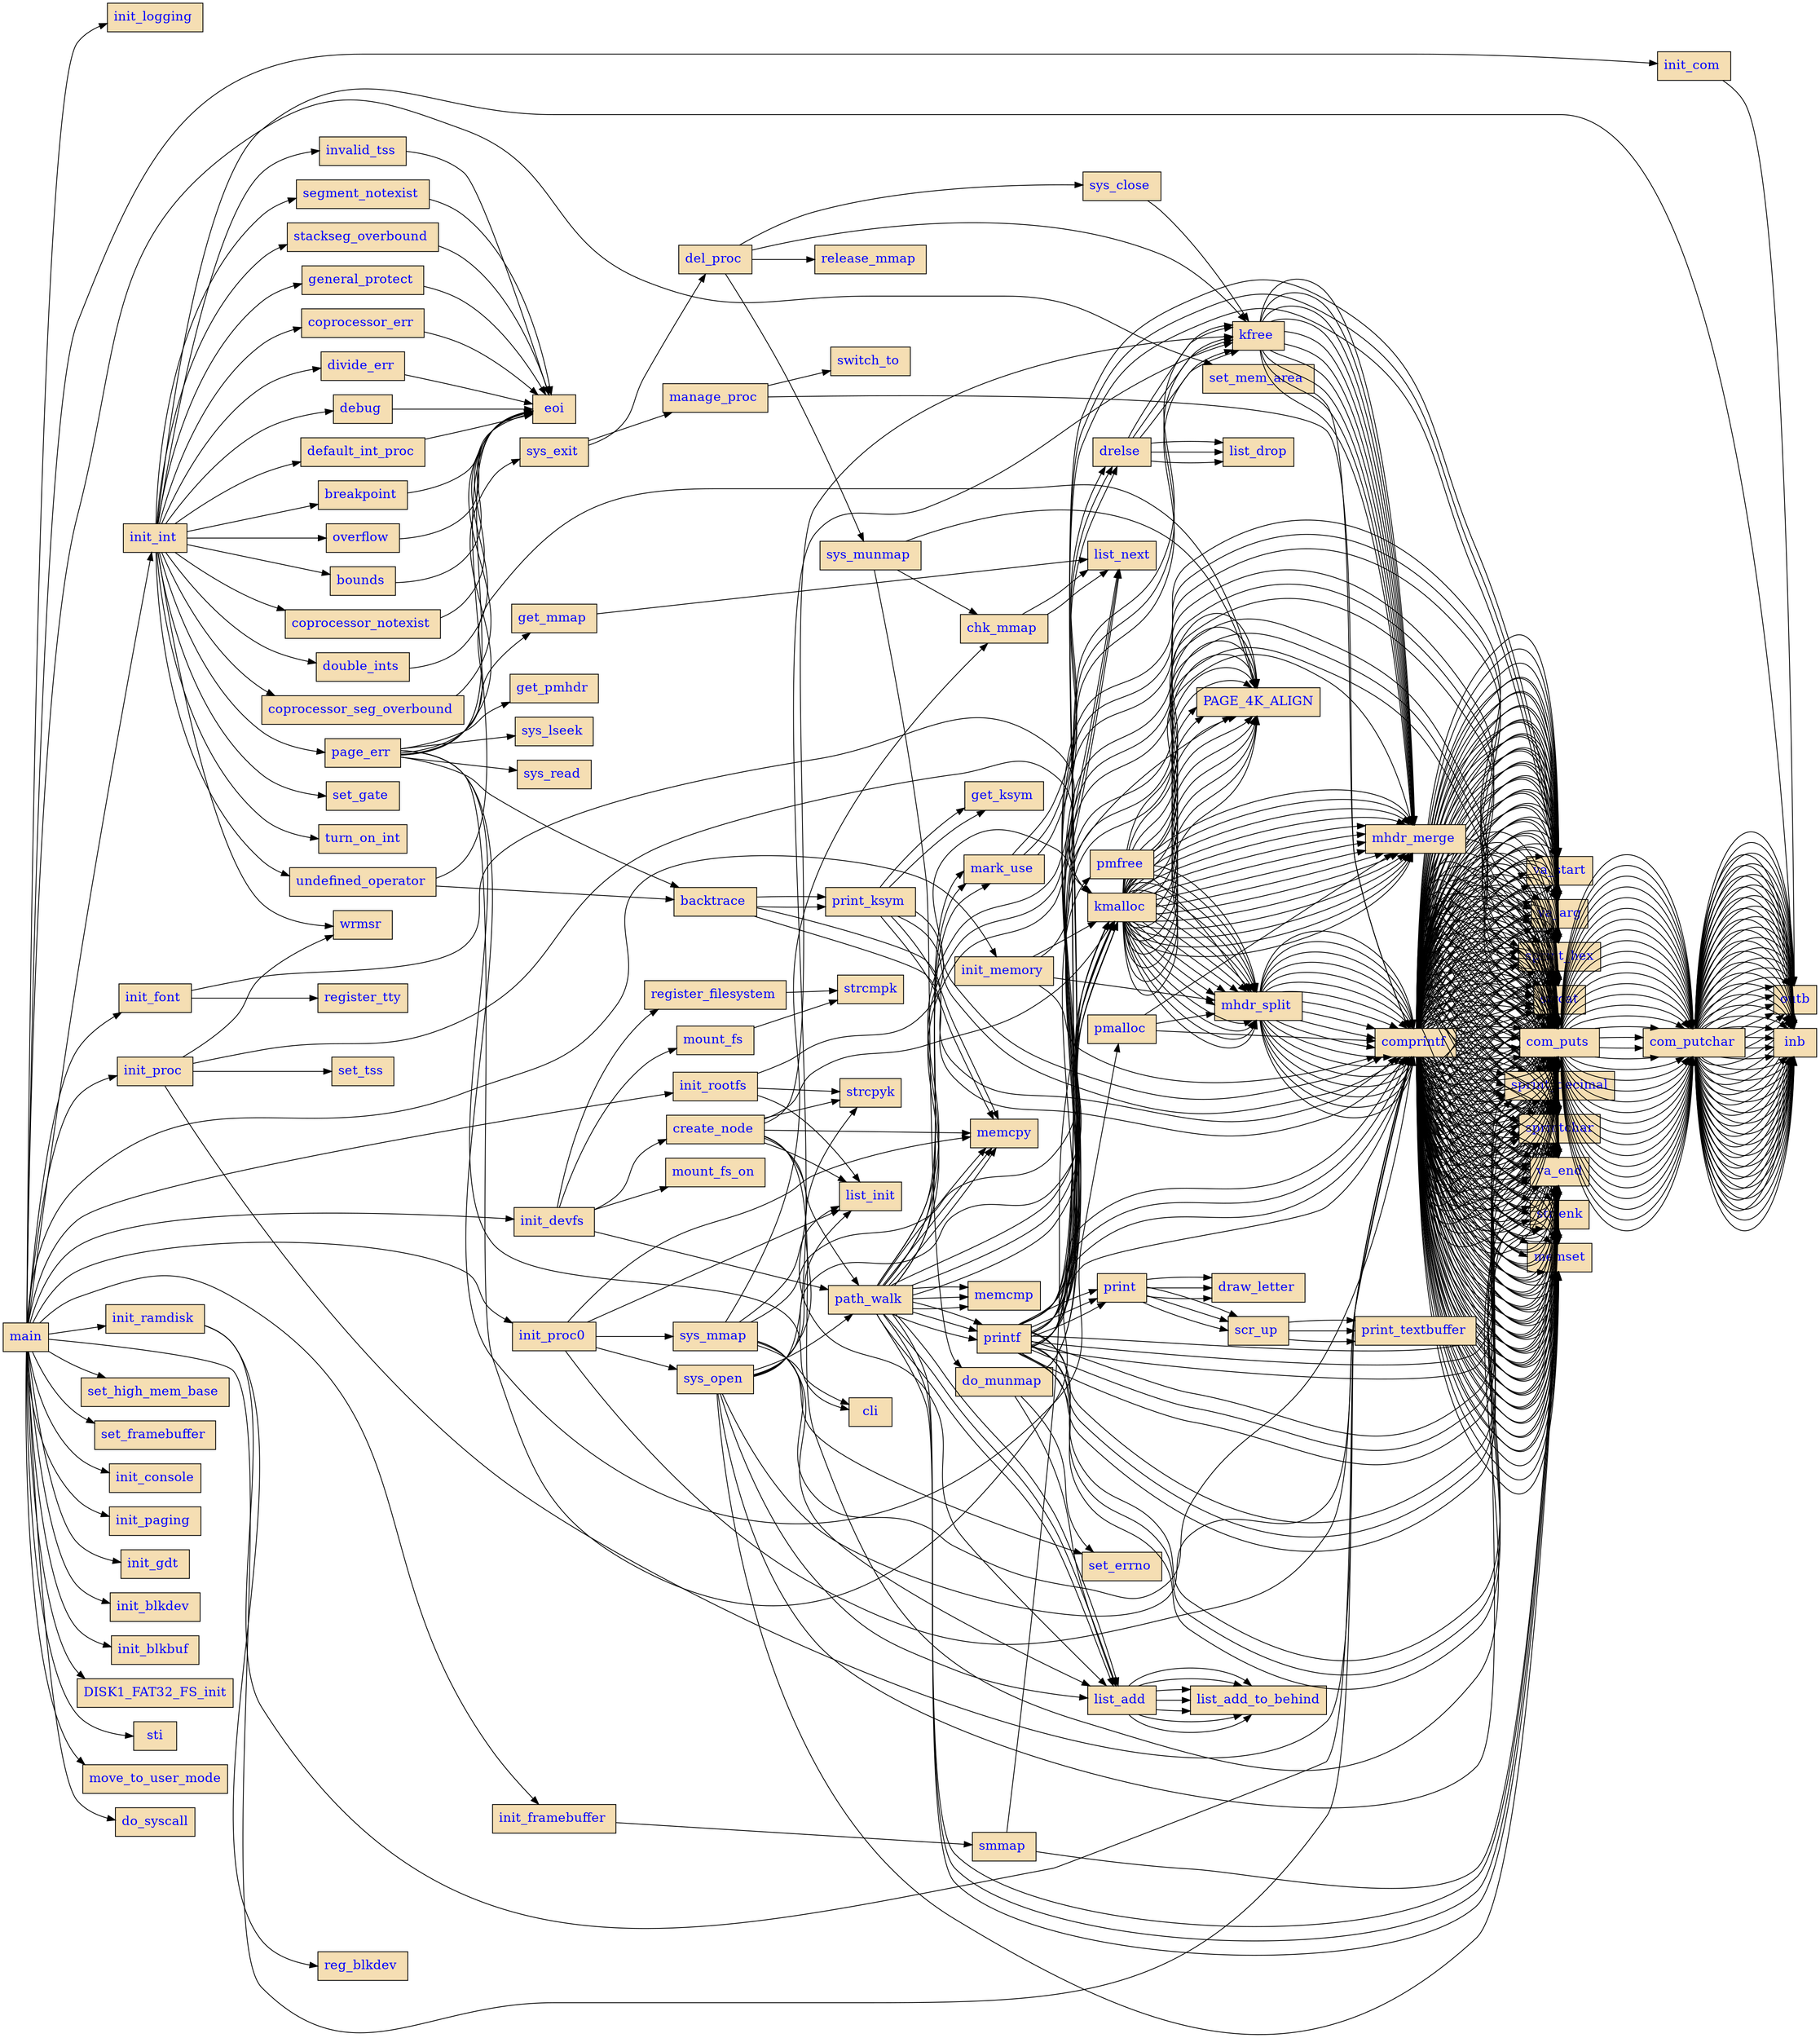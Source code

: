 digraph G{
	rankdir=LR;
	size="1920,1080";
	node [fontsize=16,fontcolor=blue,style=filled,fillcolor=Wheat,shape=box];
	"main" -> "init_logging ";
	"main" -> "init_com ";
	"init_com " -> "outb";
	"main" -> "comprintf ";
	"comprintf " -> "strlenk";
	"comprintf " -> "memset";
	"comprintf " -> "va_start";
	"comprintf " -> "va_arg";
	"comprintf " -> "sprint_hex";
	"comprintf " -> "strcat";
	"comprintf " -> "sprint_decimal";
	"comprintf " -> "sprintchar";
	"comprintf " -> "va_end";
	"comprintf " -> "com_puts ";
	"com_puts " -> "com_putchar ";
	"com_putchar " -> "inb";
	"com_putchar " -> "outb";
	"main" -> "set_high_mem_base ";
	"main" -> "set_mem_area ";
	"set_mem_area " -> "comprintf ";
	"comprintf " -> "strlenk";
	"comprintf " -> "memset";
	"comprintf " -> "va_start";
	"comprintf " -> "va_arg";
	"comprintf " -> "sprint_hex";
	"comprintf " -> "strcat";
	"comprintf " -> "sprint_decimal";
	"comprintf " -> "sprintchar";
	"comprintf " -> "va_end";
	"comprintf " -> "com_puts ";
	"com_puts " -> "com_putchar ";
	"com_putchar " -> "inb";
	"com_putchar " -> "outb";
	"main" -> "set_framebuffer ";
	"main" -> "init_memory ";
	"init_memory " -> "PAGE_4K_ALIGN";
	"init_memory " -> "comprintf ";
	"comprintf " -> "strlenk";
	"comprintf " -> "memset";
	"comprintf " -> "va_start";
	"comprintf " -> "va_arg";
	"comprintf " -> "sprint_hex";
	"comprintf " -> "strcat";
	"comprintf " -> "sprint_decimal";
	"comprintf " -> "sprintchar";
	"comprintf " -> "va_end";
	"comprintf " -> "com_puts ";
	"com_puts " -> "com_putchar ";
	"com_putchar " -> "inb";
	"com_putchar " -> "outb";
	"init_memory " -> "kmalloc ";
	"kmalloc " -> "PAGE_4K_ALIGN";
	"kmalloc " -> "mhdr_split ";
	"mhdr_split " -> "comprintf ";
	"comprintf " -> "strlenk";
	"comprintf " -> "memset";
	"comprintf " -> "va_start";
	"comprintf " -> "va_arg";
	"comprintf " -> "sprint_hex";
	"comprintf " -> "strcat";
	"comprintf " -> "sprint_decimal";
	"comprintf " -> "sprintchar";
	"comprintf " -> "va_end";
	"comprintf " -> "com_puts ";
	"com_puts " -> "com_putchar ";
	"com_putchar " -> "inb";
	"com_putchar " -> "outb";
	"kmalloc " -> "mhdr_merge ";
	"init_memory " -> "mhdr_split ";
	"mhdr_split " -> "comprintf ";
	"comprintf " -> "strlenk";
	"comprintf " -> "memset";
	"comprintf " -> "va_start";
	"comprintf " -> "va_arg";
	"comprintf " -> "sprint_hex";
	"comprintf " -> "strcat";
	"comprintf " -> "sprint_decimal";
	"comprintf " -> "sprintchar";
	"comprintf " -> "va_end";
	"comprintf " -> "com_puts ";
	"com_puts " -> "com_putchar ";
	"com_putchar " -> "inb";
	"com_putchar " -> "outb";
	"main" -> "init_int ";
	"init_int " -> "set_gate ";
	"init_int " -> "divide_err ";
	"divide_err " -> "eoi";
	"init_int " -> "debug ";
	"debug " -> "eoi";
	"init_int " -> "default_int_proc ";
	"default_int_proc " -> "eoi";
	"init_int " -> "breakpoint ";
	"breakpoint " -> "eoi";
	"init_int " -> "overflow ";
	"overflow " -> "eoi";
	"init_int " -> "bounds ";
	"bounds " -> "eoi";
	"init_int " -> "undefined_operator ";
	"undefined_operator " -> "eoi";
	"undefined_operator " -> "backtrace ";
	"backtrace " -> "comprintf ";
	"comprintf " -> "strlenk";
	"comprintf " -> "memset";
	"comprintf " -> "va_start";
	"comprintf " -> "va_arg";
	"comprintf " -> "sprint_hex";
	"comprintf " -> "strcat";
	"comprintf " -> "sprint_decimal";
	"comprintf " -> "sprintchar";
	"comprintf " -> "va_end";
	"comprintf " -> "com_puts ";
	"com_puts " -> "com_putchar ";
	"com_putchar " -> "inb";
	"com_putchar " -> "outb";
	"backtrace " -> "print_ksym ";
	"print_ksym " -> "get_ksym ";
	"print_ksym " -> "comprintf ";
	"comprintf " -> "strlenk";
	"comprintf " -> "memset";
	"comprintf " -> "va_start";
	"comprintf " -> "va_arg";
	"comprintf " -> "sprint_hex";
	"comprintf " -> "strcat";
	"comprintf " -> "sprint_decimal";
	"comprintf " -> "sprintchar";
	"comprintf " -> "va_end";
	"comprintf " -> "com_puts ";
	"com_puts " -> "com_putchar ";
	"com_putchar " -> "inb";
	"com_putchar " -> "outb";
	"print_ksym " -> "memcpy";
	"init_int " -> "coprocessor_notexist ";
	"coprocessor_notexist " -> "eoi";
	"init_int " -> "double_ints ";
	"double_ints " -> "eoi";
	"init_int " -> "coprocessor_seg_overbound ";
	"coprocessor_seg_overbound " -> "eoi";
	"init_int " -> "invalid_tss ";
	"invalid_tss " -> "eoi";
	"init_int " -> "segment_notexist ";
	"segment_notexist " -> "eoi";
	"init_int " -> "stackseg_overbound ";
	"stackseg_overbound " -> "eoi";
	"init_int " -> "general_protect ";
	"general_protect " -> "eoi";
	"init_int " -> "page_err ";
	"page_err " -> "cli";
	"page_err " -> "comprintf ";
	"comprintf " -> "strlenk";
	"comprintf " -> "memset";
	"comprintf " -> "va_start";
	"comprintf " -> "va_arg";
	"comprintf " -> "sprint_hex";
	"comprintf " -> "strcat";
	"comprintf " -> "sprint_decimal";
	"comprintf " -> "sprintchar";
	"comprintf " -> "va_end";
	"comprintf " -> "com_puts ";
	"com_puts " -> "com_putchar ";
	"com_putchar " -> "inb";
	"com_putchar " -> "outb";
	"page_err " -> "backtrace ";
	"backtrace " -> "comprintf ";
	"comprintf " -> "strlenk";
	"comprintf " -> "memset";
	"comprintf " -> "va_start";
	"comprintf " -> "va_arg";
	"comprintf " -> "sprint_hex";
	"comprintf " -> "strcat";
	"comprintf " -> "sprint_decimal";
	"comprintf " -> "sprintchar";
	"comprintf " -> "va_end";
	"comprintf " -> "com_puts ";
	"com_puts " -> "com_putchar ";
	"com_putchar " -> "inb";
	"com_putchar " -> "outb";
	"backtrace " -> "print_ksym ";
	"print_ksym " -> "get_ksym ";
	"print_ksym " -> "comprintf ";
	"comprintf " -> "strlenk";
	"comprintf " -> "memset";
	"comprintf " -> "va_start";
	"comprintf " -> "va_arg";
	"comprintf " -> "sprint_hex";
	"comprintf " -> "strcat";
	"comprintf " -> "sprint_decimal";
	"comprintf " -> "sprintchar";
	"comprintf " -> "va_end";
	"comprintf " -> "com_puts ";
	"com_puts " -> "com_putchar ";
	"com_putchar " -> "inb";
	"com_putchar " -> "outb";
	"print_ksym " -> "memcpy";
	"page_err " -> "get_mmap ";
	"get_mmap " -> "list_next";
	"page_err " -> "pmalloc ";
	"pmalloc " -> "mhdr_split ";
	"mhdr_split " -> "comprintf ";
	"comprintf " -> "strlenk";
	"comprintf " -> "memset";
	"comprintf " -> "va_start";
	"comprintf " -> "va_arg";
	"comprintf " -> "sprint_hex";
	"comprintf " -> "strcat";
	"comprintf " -> "sprint_decimal";
	"comprintf " -> "sprintchar";
	"comprintf " -> "va_end";
	"comprintf " -> "com_puts ";
	"com_puts " -> "com_putchar ";
	"com_putchar " -> "inb";
	"com_putchar " -> "outb";
	"pmalloc " -> "mhdr_merge ";
	"pmalloc " -> "comprintf ";
	"comprintf " -> "strlenk";
	"comprintf " -> "memset";
	"comprintf " -> "va_start";
	"comprintf " -> "va_arg";
	"comprintf " -> "sprint_hex";
	"comprintf " -> "strcat";
	"comprintf " -> "sprint_decimal";
	"comprintf " -> "sprintchar";
	"comprintf " -> "va_end";
	"comprintf " -> "com_puts ";
	"com_puts " -> "com_putchar ";
	"com_putchar " -> "inb";
	"com_putchar " -> "outb";
	"page_err " -> "PAGE_4K_ALIGN";
	"page_err " -> "get_pmhdr ";
	"page_err " -> "sys_lseek ";
	"page_err " -> "sys_read ";
	"page_err " -> "sys_exit ";
	"sys_exit " -> "del_proc ";
	"del_proc " -> "release_mmap ";
	"del_proc " -> "kfree ";
	"kfree " -> "mhdr_merge ";
	"del_proc " -> "sys_munmap ";
	"sys_munmap " -> "PAGE_4K_ALIGN";
	"sys_munmap " -> "chk_mmap ";
	"chk_mmap " -> "list_next";
	"sys_munmap " -> "do_munmap ";
	"do_munmap " -> "kmalloc ";
	"kmalloc " -> "PAGE_4K_ALIGN";
	"kmalloc " -> "mhdr_split ";
	"mhdr_split " -> "comprintf ";
	"comprintf " -> "strlenk";
	"comprintf " -> "memset";
	"comprintf " -> "va_start";
	"comprintf " -> "va_arg";
	"comprintf " -> "sprint_hex";
	"comprintf " -> "strcat";
	"comprintf " -> "sprint_decimal";
	"comprintf " -> "sprintchar";
	"comprintf " -> "va_end";
	"comprintf " -> "com_puts ";
	"com_puts " -> "com_putchar ";
	"com_putchar " -> "inb";
	"com_putchar " -> "outb";
	"kmalloc " -> "mhdr_merge ";
	"do_munmap " -> "list_add ";
	"list_add " -> "list_add_to_behind";
	"do_munmap " -> "pmfree ";
	"pmfree " -> "mhdr_split ";
	"mhdr_split " -> "comprintf ";
	"comprintf " -> "strlenk";
	"comprintf " -> "memset";
	"comprintf " -> "va_start";
	"comprintf " -> "va_arg";
	"comprintf " -> "sprint_hex";
	"comprintf " -> "strcat";
	"comprintf " -> "sprint_decimal";
	"comprintf " -> "sprintchar";
	"comprintf " -> "va_end";
	"comprintf " -> "com_puts ";
	"com_puts " -> "com_putchar ";
	"com_putchar " -> "inb";
	"com_putchar " -> "outb";
	"pmfree " -> "mhdr_merge ";
	"do_munmap " -> "set_errno ";
	"del_proc " -> "sys_close ";
	"sys_close " -> "kfree ";
	"kfree " -> "mhdr_merge ";
	"sys_exit " -> "manage_proc ";
	"manage_proc " -> "comprintf ";
	"comprintf " -> "strlenk";
	"comprintf " -> "memset";
	"comprintf " -> "va_start";
	"comprintf " -> "va_arg";
	"comprintf " -> "sprint_hex";
	"comprintf " -> "strcat";
	"comprintf " -> "sprint_decimal";
	"comprintf " -> "sprintchar";
	"comprintf " -> "va_end";
	"comprintf " -> "com_puts ";
	"com_puts " -> "com_putchar ";
	"com_putchar " -> "inb";
	"com_putchar " -> "outb";
	"manage_proc " -> "switch_to ";
	"page_err " -> "eoi";
	"init_int " -> "coprocessor_err ";
	"coprocessor_err " -> "eoi";
	"init_int " -> "outb";
	"init_int " -> "turn_on_int";
	"init_int " -> "wrmsr ";
	"main" -> "init_console";
	"main" -> "init_framebuffer ";
	"init_framebuffer " -> "smmap ";
	"smmap " -> "kmalloc ";
	"kmalloc " -> "PAGE_4K_ALIGN";
	"kmalloc " -> "mhdr_split ";
	"mhdr_split " -> "comprintf ";
	"comprintf " -> "strlenk";
	"comprintf " -> "memset";
	"comprintf " -> "va_start";
	"comprintf " -> "va_arg";
	"comprintf " -> "sprint_hex";
	"comprintf " -> "strcat";
	"comprintf " -> "sprint_decimal";
	"comprintf " -> "sprintchar";
	"comprintf " -> "va_end";
	"comprintf " -> "com_puts ";
	"com_puts " -> "com_putchar ";
	"com_putchar " -> "inb";
	"com_putchar " -> "outb";
	"kmalloc " -> "mhdr_merge ";
	"smmap " -> "memset";
	"main" -> "init_font ";
	"init_font " -> "kmalloc ";
	"kmalloc " -> "PAGE_4K_ALIGN";
	"kmalloc " -> "mhdr_split ";
	"mhdr_split " -> "comprintf ";
	"comprintf " -> "strlenk";
	"comprintf " -> "memset";
	"comprintf " -> "va_start";
	"comprintf " -> "va_arg";
	"comprintf " -> "sprint_hex";
	"comprintf " -> "strcat";
	"comprintf " -> "sprint_decimal";
	"comprintf " -> "sprintchar";
	"comprintf " -> "va_end";
	"comprintf " -> "com_puts ";
	"com_puts " -> "com_putchar ";
	"com_putchar " -> "inb";
	"com_putchar " -> "outb";
	"kmalloc " -> "mhdr_merge ";
	"init_font " -> "register_tty";
	"main" -> "init_paging ";
	"main" -> "init_gdt ";
	"main" -> "init_blkdev ";
	"main" -> "init_blkbuf ";
	"main" -> "init_ramdisk ";
	"init_ramdisk " -> "comprintf ";
	"comprintf " -> "strlenk";
	"comprintf " -> "memset";
	"comprintf " -> "va_start";
	"comprintf " -> "va_arg";
	"comprintf " -> "sprint_hex";
	"comprintf " -> "strcat";
	"comprintf " -> "sprint_decimal";
	"comprintf " -> "sprintchar";
	"comprintf " -> "va_end";
	"comprintf " -> "com_puts ";
	"com_puts " -> "com_putchar ";
	"com_putchar " -> "inb";
	"com_putchar " -> "outb";
	"init_ramdisk " -> "reg_blkdev ";
	"main" -> "init_rootfs ";
	"init_rootfs " -> "kmalloc ";
	"kmalloc " -> "PAGE_4K_ALIGN";
	"kmalloc " -> "mhdr_split ";
	"mhdr_split " -> "comprintf ";
	"comprintf " -> "strlenk";
	"comprintf " -> "memset";
	"comprintf " -> "va_start";
	"comprintf " -> "va_arg";
	"comprintf " -> "sprint_hex";
	"comprintf " -> "strcat";
	"comprintf " -> "sprint_decimal";
	"comprintf " -> "sprintchar";
	"comprintf " -> "va_end";
	"comprintf " -> "com_puts ";
	"com_puts " -> "com_putchar ";
	"com_putchar " -> "inb";
	"com_putchar " -> "outb";
	"kmalloc " -> "mhdr_merge ";
	"init_rootfs " -> "strcpyk";
	"init_rootfs " -> "list_init";
	"main" -> "init_proc ";
	"init_proc " -> "kmalloc ";
	"kmalloc " -> "PAGE_4K_ALIGN";
	"kmalloc " -> "mhdr_split ";
	"mhdr_split " -> "comprintf ";
	"comprintf " -> "strlenk";
	"comprintf " -> "memset";
	"comprintf " -> "va_start";
	"comprintf " -> "va_arg";
	"comprintf " -> "sprint_hex";
	"comprintf " -> "strcat";
	"comprintf " -> "sprint_decimal";
	"comprintf " -> "sprintchar";
	"comprintf " -> "va_end";
	"comprintf " -> "com_puts ";
	"com_puts " -> "com_putchar ";
	"com_putchar " -> "inb";
	"com_putchar " -> "outb";
	"kmalloc " -> "mhdr_merge ";
	"init_proc " -> "set_tss ";
	"init_proc " -> "wrmsr ";
	"init_proc " -> "comprintf ";
	"comprintf " -> "strlenk";
	"comprintf " -> "memset";
	"comprintf " -> "va_start";
	"comprintf " -> "va_arg";
	"comprintf " -> "sprint_hex";
	"comprintf " -> "strcat";
	"comprintf " -> "sprint_decimal";
	"comprintf " -> "sprintchar";
	"comprintf " -> "va_end";
	"comprintf " -> "com_puts ";
	"com_puts " -> "com_putchar ";
	"com_putchar " -> "inb";
	"com_putchar " -> "outb";
	"main" -> "DISK1_FAT32_FS_init";
	"main" -> "init_devfs ";
	"init_devfs " -> "register_filesystem ";
	"register_filesystem " -> "strcmpk";
	"init_devfs " -> "mount_fs ";
	"mount_fs " -> "strcmpk";
	"init_devfs " -> "path_walk ";
	"path_walk " -> "memcmp";
	"path_walk " -> "list_next";
	"path_walk " -> "kmalloc ";
	"kmalloc " -> "PAGE_4K_ALIGN";
	"kmalloc " -> "mhdr_split ";
	"mhdr_split " -> "comprintf ";
	"comprintf " -> "strlenk";
	"comprintf " -> "memset";
	"comprintf " -> "va_start";
	"comprintf " -> "va_arg";
	"comprintf " -> "sprint_hex";
	"comprintf " -> "strcat";
	"comprintf " -> "sprint_decimal";
	"comprintf " -> "sprintchar";
	"comprintf " -> "va_end";
	"comprintf " -> "com_puts ";
	"com_puts " -> "com_putchar ";
	"com_putchar " -> "inb";
	"com_putchar " -> "outb";
	"kmalloc " -> "mhdr_merge ";
	"path_walk " -> "memset";
	"path_walk " -> "memcpy";
	"path_walk " -> "printf ";
	"printf " -> "strlenk";
	"printf " -> "kmalloc ";
	"kmalloc " -> "PAGE_4K_ALIGN";
	"kmalloc " -> "mhdr_split ";
	"mhdr_split " -> "comprintf ";
	"comprintf " -> "strlenk";
	"comprintf " -> "memset";
	"comprintf " -> "va_start";
	"comprintf " -> "va_arg";
	"comprintf " -> "sprint_hex";
	"comprintf " -> "strcat";
	"comprintf " -> "sprint_decimal";
	"comprintf " -> "sprintchar";
	"comprintf " -> "va_end";
	"comprintf " -> "com_puts ";
	"com_puts " -> "com_putchar ";
	"com_putchar " -> "inb";
	"com_putchar " -> "outb";
	"kmalloc " -> "mhdr_merge ";
	"printf " -> "va_start";
	"printf " -> "va_arg";
	"printf " -> "sprint_hex";
	"printf " -> "strcat";
	"printf " -> "sprint_decimal";
	"printf " -> "sprintchar";
	"printf " -> "va_end";
	"printf " -> "print ";
	"print " -> "draw_letter ";
	"print " -> "scr_up ";
	"scr_up " -> "print_textbuffer ";
	"printf " -> "comprintf ";
	"comprintf " -> "strlenk";
	"comprintf " -> "memset";
	"comprintf " -> "va_start";
	"comprintf " -> "va_arg";
	"comprintf " -> "sprint_hex";
	"comprintf " -> "strcat";
	"comprintf " -> "sprint_decimal";
	"comprintf " -> "sprintchar";
	"comprintf " -> "va_end";
	"comprintf " -> "com_puts ";
	"com_puts " -> "com_putchar ";
	"com_putchar " -> "inb";
	"com_putchar " -> "outb";
	"printf " -> "kfree ";
	"kfree " -> "mhdr_merge ";
	"path_walk " -> "list_add ";
	"list_add " -> "list_add_to_behind";
	"path_walk " -> "mark_use ";
	"mark_use " -> "drelse ";
	"drelse " -> "list_drop";
	"drelse " -> "kfree ";
	"kfree " -> "mhdr_merge ";
	"init_devfs " -> "mount_fs_on ";
	"init_devfs " -> "create_node ";
	"create_node " -> "kmalloc ";
	"kmalloc " -> "PAGE_4K_ALIGN";
	"kmalloc " -> "mhdr_split ";
	"mhdr_split " -> "comprintf ";
	"comprintf " -> "strlenk";
	"comprintf " -> "memset";
	"comprintf " -> "va_start";
	"comprintf " -> "va_arg";
	"comprintf " -> "sprint_hex";
	"comprintf " -> "strcat";
	"comprintf " -> "sprint_decimal";
	"comprintf " -> "sprintchar";
	"comprintf " -> "va_end";
	"comprintf " -> "com_puts ";
	"com_puts " -> "com_putchar ";
	"com_putchar " -> "inb";
	"com_putchar " -> "outb";
	"kmalloc " -> "mhdr_merge ";
	"create_node " -> "memcpy";
	"create_node " -> "path_walk ";
	"path_walk " -> "memcmp";
	"path_walk " -> "list_next";
	"path_walk " -> "kmalloc ";
	"kmalloc " -> "PAGE_4K_ALIGN";
	"kmalloc " -> "mhdr_split ";
	"mhdr_split " -> "comprintf ";
	"comprintf " -> "strlenk";
	"comprintf " -> "memset";
	"comprintf " -> "va_start";
	"comprintf " -> "va_arg";
	"comprintf " -> "sprint_hex";
	"comprintf " -> "strcat";
	"comprintf " -> "sprint_decimal";
	"comprintf " -> "sprintchar";
	"comprintf " -> "va_end";
	"comprintf " -> "com_puts ";
	"com_puts " -> "com_putchar ";
	"com_putchar " -> "inb";
	"com_putchar " -> "outb";
	"kmalloc " -> "mhdr_merge ";
	"path_walk " -> "memset";
	"path_walk " -> "memcpy";
	"path_walk " -> "printf ";
	"printf " -> "strlenk";
	"printf " -> "kmalloc ";
	"kmalloc " -> "PAGE_4K_ALIGN";
	"kmalloc " -> "mhdr_split ";
	"mhdr_split " -> "comprintf ";
	"comprintf " -> "strlenk";
	"comprintf " -> "memset";
	"comprintf " -> "va_start";
	"comprintf " -> "va_arg";
	"comprintf " -> "sprint_hex";
	"comprintf " -> "strcat";
	"comprintf " -> "sprint_decimal";
	"comprintf " -> "sprintchar";
	"comprintf " -> "va_end";
	"comprintf " -> "com_puts ";
	"com_puts " -> "com_putchar ";
	"com_putchar " -> "inb";
	"com_putchar " -> "outb";
	"kmalloc " -> "mhdr_merge ";
	"printf " -> "va_start";
	"printf " -> "va_arg";
	"printf " -> "sprint_hex";
	"printf " -> "strcat";
	"printf " -> "sprint_decimal";
	"printf " -> "sprintchar";
	"printf " -> "va_end";
	"printf " -> "print ";
	"print " -> "draw_letter ";
	"print " -> "scr_up ";
	"scr_up " -> "print_textbuffer ";
	"printf " -> "comprintf ";
	"comprintf " -> "strlenk";
	"comprintf " -> "memset";
	"comprintf " -> "va_start";
	"comprintf " -> "va_arg";
	"comprintf " -> "sprint_hex";
	"comprintf " -> "strcat";
	"comprintf " -> "sprint_decimal";
	"comprintf " -> "sprintchar";
	"comprintf " -> "va_end";
	"comprintf " -> "com_puts ";
	"com_puts " -> "com_putchar ";
	"com_putchar " -> "inb";
	"com_putchar " -> "outb";
	"printf " -> "kfree ";
	"kfree " -> "mhdr_merge ";
	"path_walk " -> "list_add ";
	"list_add " -> "list_add_to_behind";
	"path_walk " -> "mark_use ";
	"mark_use " -> "drelse ";
	"drelse " -> "list_drop";
	"drelse " -> "kfree ";
	"kfree " -> "mhdr_merge ";
	"create_node " -> "kfree ";
	"kfree " -> "mhdr_merge ";
	"create_node " -> "strlenk";
	"create_node " -> "strcpyk";
	"create_node " -> "list_init";
	"create_node " -> "list_add ";
	"list_add " -> "list_add_to_behind";
	"main" -> "init_proc0 ";
	"init_proc0 " -> "sys_open ";
	"sys_open " -> "kmalloc ";
	"kmalloc " -> "PAGE_4K_ALIGN";
	"kmalloc " -> "mhdr_split ";
	"mhdr_split " -> "comprintf ";
	"comprintf " -> "strlenk";
	"comprintf " -> "memset";
	"comprintf " -> "va_start";
	"comprintf " -> "va_arg";
	"comprintf " -> "sprint_hex";
	"comprintf " -> "strcat";
	"comprintf " -> "sprint_decimal";
	"comprintf " -> "sprintchar";
	"comprintf " -> "va_end";
	"comprintf " -> "com_puts ";
	"com_puts " -> "com_putchar ";
	"com_putchar " -> "inb";
	"com_putchar " -> "outb";
	"kmalloc " -> "mhdr_merge ";
	"sys_open " -> "memset";
	"sys_open " -> "strlenk";
	"sys_open " -> "kfree ";
	"kfree " -> "mhdr_merge ";
	"sys_open " -> "strcpyk";
	"sys_open " -> "path_walk ";
	"path_walk " -> "memcmp";
	"path_walk " -> "list_next";
	"path_walk " -> "kmalloc ";
	"kmalloc " -> "PAGE_4K_ALIGN";
	"kmalloc " -> "mhdr_split ";
	"mhdr_split " -> "comprintf ";
	"comprintf " -> "strlenk";
	"comprintf " -> "memset";
	"comprintf " -> "va_start";
	"comprintf " -> "va_arg";
	"comprintf " -> "sprint_hex";
	"comprintf " -> "strcat";
	"comprintf " -> "sprint_decimal";
	"comprintf " -> "sprintchar";
	"comprintf " -> "va_end";
	"comprintf " -> "com_puts ";
	"com_puts " -> "com_putchar ";
	"com_putchar " -> "inb";
	"com_putchar " -> "outb";
	"kmalloc " -> "mhdr_merge ";
	"path_walk " -> "memset";
	"path_walk " -> "memcpy";
	"path_walk " -> "printf ";
	"printf " -> "strlenk";
	"printf " -> "kmalloc ";
	"kmalloc " -> "PAGE_4K_ALIGN";
	"kmalloc " -> "mhdr_split ";
	"mhdr_split " -> "comprintf ";
	"comprintf " -> "strlenk";
	"comprintf " -> "memset";
	"comprintf " -> "va_start";
	"comprintf " -> "va_arg";
	"comprintf " -> "sprint_hex";
	"comprintf " -> "strcat";
	"comprintf " -> "sprint_decimal";
	"comprintf " -> "sprintchar";
	"comprintf " -> "va_end";
	"comprintf " -> "com_puts ";
	"com_puts " -> "com_putchar ";
	"com_putchar " -> "inb";
	"com_putchar " -> "outb";
	"kmalloc " -> "mhdr_merge ";
	"printf " -> "va_start";
	"printf " -> "va_arg";
	"printf " -> "sprint_hex";
	"printf " -> "strcat";
	"printf " -> "sprint_decimal";
	"printf " -> "sprintchar";
	"printf " -> "va_end";
	"printf " -> "print ";
	"print " -> "draw_letter ";
	"print " -> "scr_up ";
	"scr_up " -> "print_textbuffer ";
	"printf " -> "comprintf ";
	"comprintf " -> "strlenk";
	"comprintf " -> "memset";
	"comprintf " -> "va_start";
	"comprintf " -> "va_arg";
	"comprintf " -> "sprint_hex";
	"comprintf " -> "strcat";
	"comprintf " -> "sprint_decimal";
	"comprintf " -> "sprintchar";
	"comprintf " -> "va_end";
	"comprintf " -> "com_puts ";
	"com_puts " -> "com_putchar ";
	"com_putchar " -> "inb";
	"com_putchar " -> "outb";
	"printf " -> "kfree ";
	"kfree " -> "mhdr_merge ";
	"path_walk " -> "list_add ";
	"list_add " -> "list_add_to_behind";
	"path_walk " -> "mark_use ";
	"mark_use " -> "drelse ";
	"drelse " -> "list_drop";
	"drelse " -> "kfree ";
	"kfree " -> "mhdr_merge ";
	"sys_open " -> "list_init";
	"sys_open " -> "list_add ";
	"list_add " -> "list_add_to_behind";
	"sys_open " -> "comprintf ";
	"comprintf " -> "strlenk";
	"comprintf " -> "memset";
	"comprintf " -> "va_start";
	"comprintf " -> "va_arg";
	"comprintf " -> "sprint_hex";
	"comprintf " -> "strcat";
	"comprintf " -> "sprint_decimal";
	"comprintf " -> "sprintchar";
	"comprintf " -> "va_end";
	"comprintf " -> "com_puts ";
	"com_puts " -> "com_putchar ";
	"com_putchar " -> "inb";
	"com_putchar " -> "outb";
	"init_proc0 " -> "memcpy";
	"init_proc0 " -> "comprintf ";
	"comprintf " -> "strlenk";
	"comprintf " -> "memset";
	"comprintf " -> "va_start";
	"comprintf " -> "va_arg";
	"comprintf " -> "sprint_hex";
	"comprintf " -> "strcat";
	"comprintf " -> "sprint_decimal";
	"comprintf " -> "sprintchar";
	"comprintf " -> "va_end";
	"comprintf " -> "com_puts ";
	"com_puts " -> "com_putchar ";
	"com_putchar " -> "inb";
	"com_putchar " -> "outb";
	"init_proc0 " -> "sys_mmap ";
	"sys_mmap " -> "cli";
	"sys_mmap " -> "comprintf ";
	"comprintf " -> "strlenk";
	"comprintf " -> "memset";
	"comprintf " -> "va_start";
	"comprintf " -> "va_arg";
	"comprintf " -> "sprint_hex";
	"comprintf " -> "strcat";
	"comprintf " -> "sprint_decimal";
	"comprintf " -> "sprintchar";
	"comprintf " -> "va_end";
	"comprintf " -> "com_puts ";
	"com_puts " -> "com_putchar ";
	"com_putchar " -> "inb";
	"com_putchar " -> "outb";
	"sys_mmap " -> "chk_mmap ";
	"chk_mmap " -> "list_next";
	"sys_mmap " -> "set_errno ";
	"sys_mmap " -> "kmalloc ";
	"kmalloc " -> "PAGE_4K_ALIGN";
	"kmalloc " -> "mhdr_split ";
	"mhdr_split " -> "comprintf ";
	"comprintf " -> "strlenk";
	"comprintf " -> "memset";
	"comprintf " -> "va_start";
	"comprintf " -> "va_arg";
	"comprintf " -> "sprint_hex";
	"comprintf " -> "strcat";
	"comprintf " -> "sprint_decimal";
	"comprintf " -> "sprintchar";
	"comprintf " -> "va_end";
	"comprintf " -> "com_puts ";
	"com_puts " -> "com_putchar ";
	"com_putchar " -> "inb";
	"com_putchar " -> "outb";
	"kmalloc " -> "mhdr_merge ";
	"sys_mmap " -> "list_init";
	"sys_mmap " -> "list_add ";
	"list_add " -> "list_add_to_behind";
	"init_proc0 " -> "list_init";
	"main" -> "sti";
	"main" -> "move_to_user_mode";
	"main" -> "do_syscall";
}